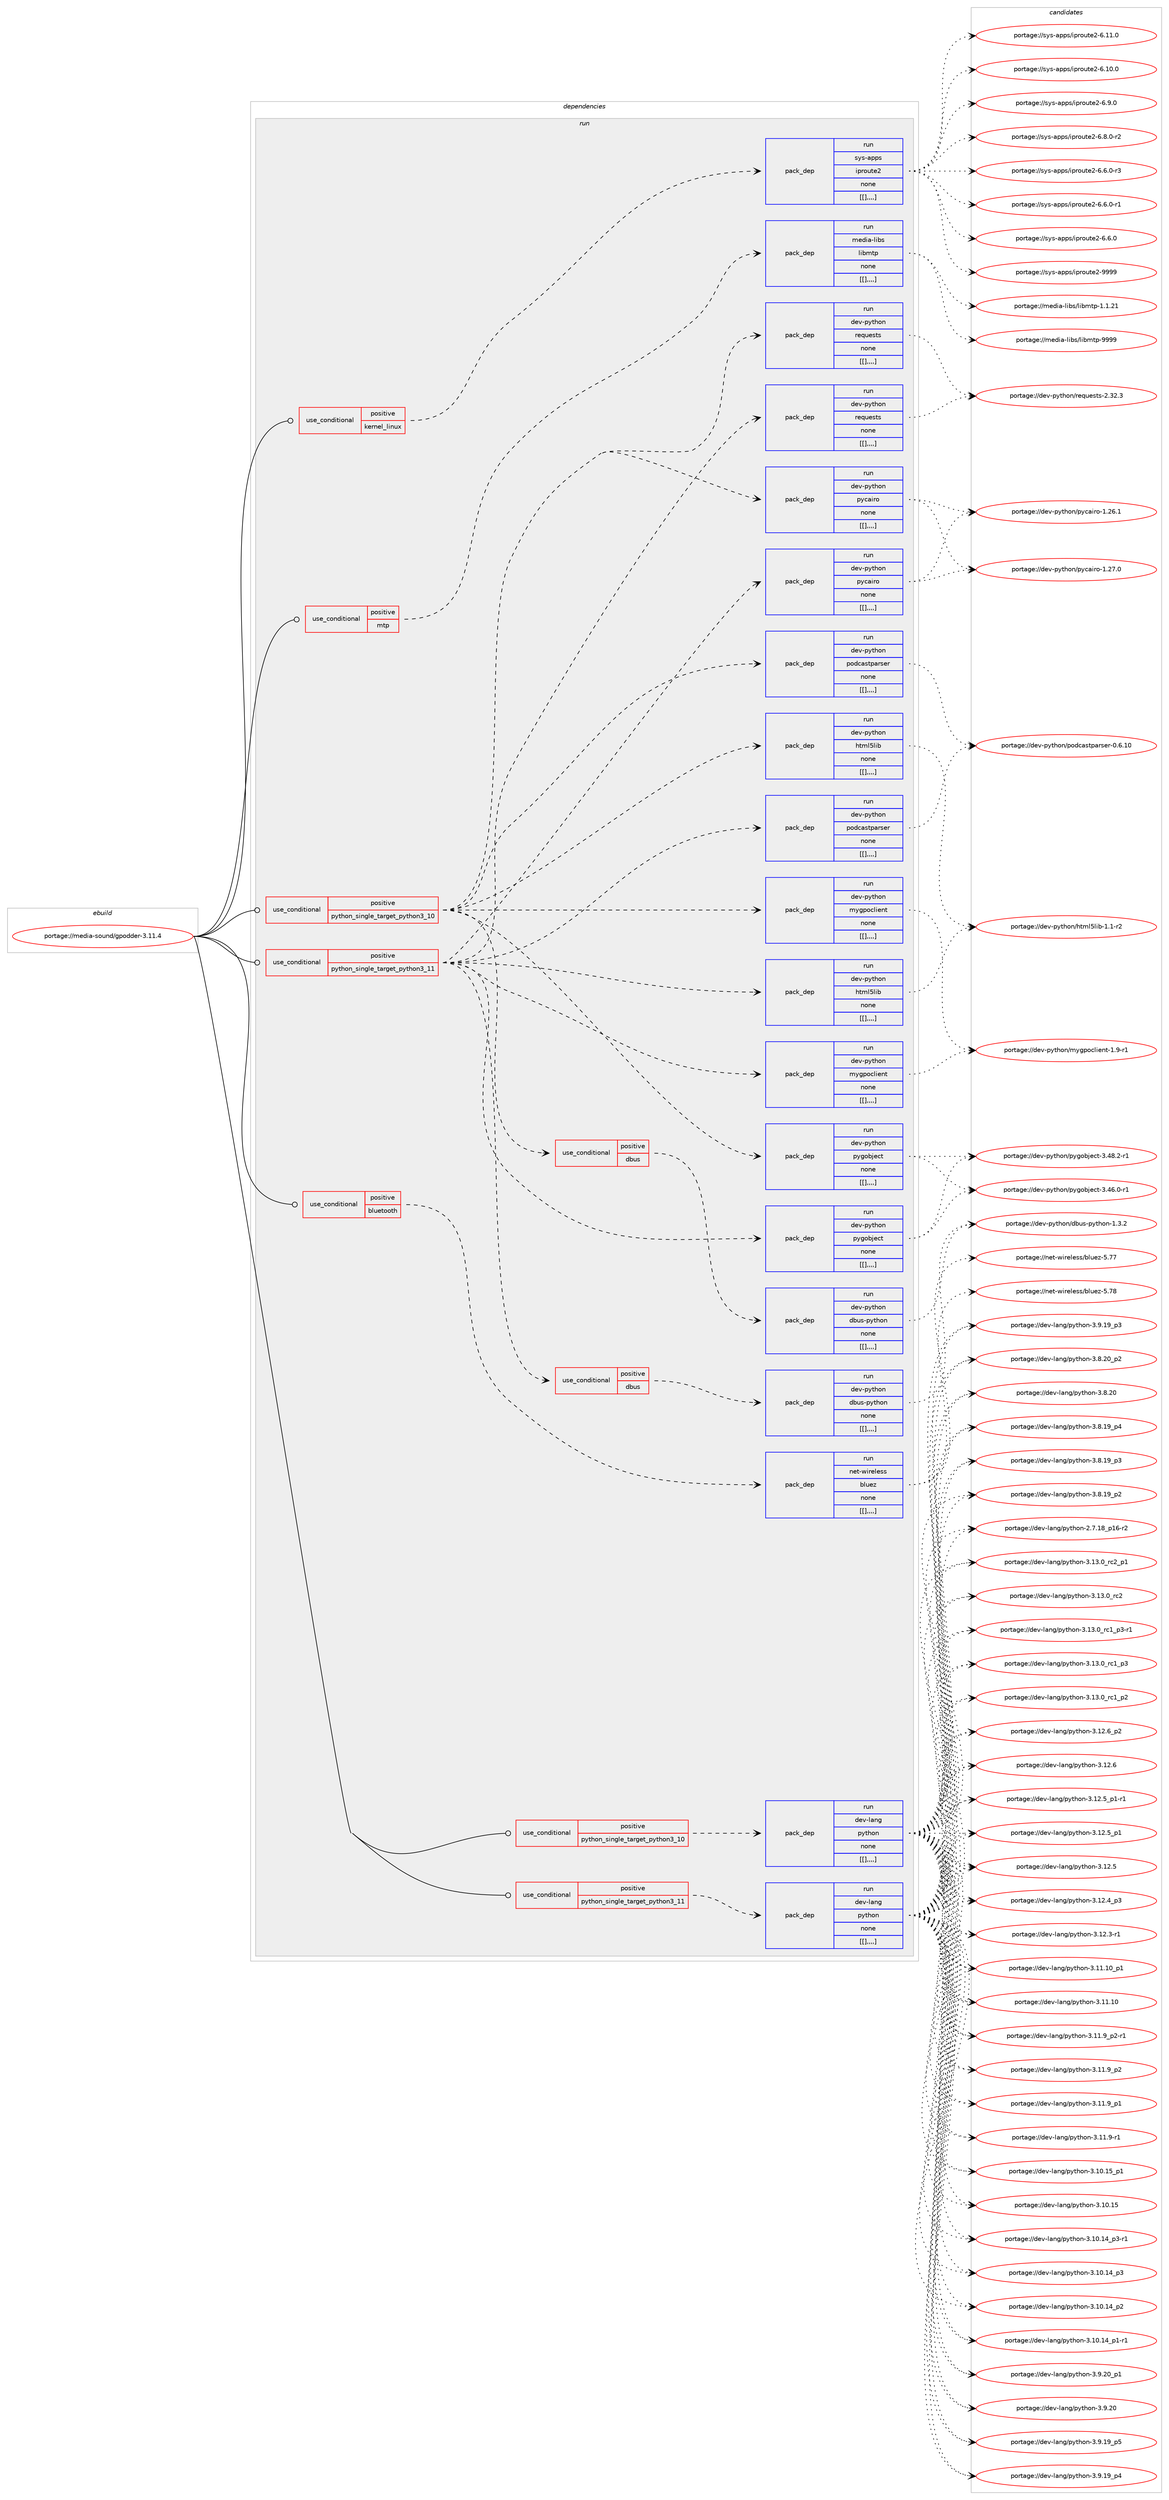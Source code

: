 digraph prolog {

# *************
# Graph options
# *************

newrank=true;
concentrate=true;
compound=true;
graph [rankdir=LR,fontname=Helvetica,fontsize=10,ranksep=1.5];#, ranksep=2.5, nodesep=0.2];
edge  [arrowhead=vee];
node  [fontname=Helvetica,fontsize=10];

# **********
# The ebuild
# **********

subgraph cluster_leftcol {
color=gray;
label=<<i>ebuild</i>>;
id [label="portage://media-sound/gpodder-3.11.4", color=red, width=4, href="../media-sound/gpodder-3.11.4.svg"];
}

# ****************
# The dependencies
# ****************

subgraph cluster_midcol {
color=gray;
label=<<i>dependencies</i>>;
subgraph cluster_compile {
fillcolor="#eeeeee";
style=filled;
label=<<i>compile</i>>;
}
subgraph cluster_compileandrun {
fillcolor="#eeeeee";
style=filled;
label=<<i>compile and run</i>>;
}
subgraph cluster_run {
fillcolor="#eeeeee";
style=filled;
label=<<i>run</i>>;
subgraph cond83573 {
dependency325872 [label=<<TABLE BORDER="0" CELLBORDER="1" CELLSPACING="0" CELLPADDING="4"><TR><TD ROWSPAN="3" CELLPADDING="10">use_conditional</TD></TR><TR><TD>positive</TD></TR><TR><TD>bluetooth</TD></TR></TABLE>>, shape=none, color=red];
subgraph pack239809 {
dependency325873 [label=<<TABLE BORDER="0" CELLBORDER="1" CELLSPACING="0" CELLPADDING="4" WIDTH="220"><TR><TD ROWSPAN="6" CELLPADDING="30">pack_dep</TD></TR><TR><TD WIDTH="110">run</TD></TR><TR><TD>net-wireless</TD></TR><TR><TD>bluez</TD></TR><TR><TD>none</TD></TR><TR><TD>[[],,,,]</TD></TR></TABLE>>, shape=none, color=blue];
}
dependency325872:e -> dependency325873:w [weight=20,style="dashed",arrowhead="vee"];
}
id:e -> dependency325872:w [weight=20,style="solid",arrowhead="odot"];
subgraph cond83574 {
dependency325874 [label=<<TABLE BORDER="0" CELLBORDER="1" CELLSPACING="0" CELLPADDING="4"><TR><TD ROWSPAN="3" CELLPADDING="10">use_conditional</TD></TR><TR><TD>positive</TD></TR><TR><TD>kernel_linux</TD></TR></TABLE>>, shape=none, color=red];
subgraph pack239810 {
dependency325875 [label=<<TABLE BORDER="0" CELLBORDER="1" CELLSPACING="0" CELLPADDING="4" WIDTH="220"><TR><TD ROWSPAN="6" CELLPADDING="30">pack_dep</TD></TR><TR><TD WIDTH="110">run</TD></TR><TR><TD>sys-apps</TD></TR><TR><TD>iproute2</TD></TR><TR><TD>none</TD></TR><TR><TD>[[],,,,]</TD></TR></TABLE>>, shape=none, color=blue];
}
dependency325874:e -> dependency325875:w [weight=20,style="dashed",arrowhead="vee"];
}
id:e -> dependency325874:w [weight=20,style="solid",arrowhead="odot"];
subgraph cond83575 {
dependency325876 [label=<<TABLE BORDER="0" CELLBORDER="1" CELLSPACING="0" CELLPADDING="4"><TR><TD ROWSPAN="3" CELLPADDING="10">use_conditional</TD></TR><TR><TD>positive</TD></TR><TR><TD>mtp</TD></TR></TABLE>>, shape=none, color=red];
subgraph pack239811 {
dependency325877 [label=<<TABLE BORDER="0" CELLBORDER="1" CELLSPACING="0" CELLPADDING="4" WIDTH="220"><TR><TD ROWSPAN="6" CELLPADDING="30">pack_dep</TD></TR><TR><TD WIDTH="110">run</TD></TR><TR><TD>media-libs</TD></TR><TR><TD>libmtp</TD></TR><TR><TD>none</TD></TR><TR><TD>[[],,,,]</TD></TR></TABLE>>, shape=none, color=blue];
}
dependency325876:e -> dependency325877:w [weight=20,style="dashed",arrowhead="vee"];
}
id:e -> dependency325876:w [weight=20,style="solid",arrowhead="odot"];
subgraph cond83576 {
dependency325878 [label=<<TABLE BORDER="0" CELLBORDER="1" CELLSPACING="0" CELLPADDING="4"><TR><TD ROWSPAN="3" CELLPADDING="10">use_conditional</TD></TR><TR><TD>positive</TD></TR><TR><TD>python_single_target_python3_10</TD></TR></TABLE>>, shape=none, color=red];
subgraph pack239812 {
dependency325879 [label=<<TABLE BORDER="0" CELLBORDER="1" CELLSPACING="0" CELLPADDING="4" WIDTH="220"><TR><TD ROWSPAN="6" CELLPADDING="30">pack_dep</TD></TR><TR><TD WIDTH="110">run</TD></TR><TR><TD>dev-lang</TD></TR><TR><TD>python</TD></TR><TR><TD>none</TD></TR><TR><TD>[[],,,,]</TD></TR></TABLE>>, shape=none, color=blue];
}
dependency325878:e -> dependency325879:w [weight=20,style="dashed",arrowhead="vee"];
}
id:e -> dependency325878:w [weight=20,style="solid",arrowhead="odot"];
subgraph cond83577 {
dependency325880 [label=<<TABLE BORDER="0" CELLBORDER="1" CELLSPACING="0" CELLPADDING="4"><TR><TD ROWSPAN="3" CELLPADDING="10">use_conditional</TD></TR><TR><TD>positive</TD></TR><TR><TD>python_single_target_python3_10</TD></TR></TABLE>>, shape=none, color=red];
subgraph pack239813 {
dependency325881 [label=<<TABLE BORDER="0" CELLBORDER="1" CELLSPACING="0" CELLPADDING="4" WIDTH="220"><TR><TD ROWSPAN="6" CELLPADDING="30">pack_dep</TD></TR><TR><TD WIDTH="110">run</TD></TR><TR><TD>dev-python</TD></TR><TR><TD>html5lib</TD></TR><TR><TD>none</TD></TR><TR><TD>[[],,,,]</TD></TR></TABLE>>, shape=none, color=blue];
}
dependency325880:e -> dependency325881:w [weight=20,style="dashed",arrowhead="vee"];
subgraph pack239814 {
dependency325882 [label=<<TABLE BORDER="0" CELLBORDER="1" CELLSPACING="0" CELLPADDING="4" WIDTH="220"><TR><TD ROWSPAN="6" CELLPADDING="30">pack_dep</TD></TR><TR><TD WIDTH="110">run</TD></TR><TR><TD>dev-python</TD></TR><TR><TD>pycairo</TD></TR><TR><TD>none</TD></TR><TR><TD>[[],,,,]</TD></TR></TABLE>>, shape=none, color=blue];
}
dependency325880:e -> dependency325882:w [weight=20,style="dashed",arrowhead="vee"];
subgraph pack239815 {
dependency325883 [label=<<TABLE BORDER="0" CELLBORDER="1" CELLSPACING="0" CELLPADDING="4" WIDTH="220"><TR><TD ROWSPAN="6" CELLPADDING="30">pack_dep</TD></TR><TR><TD WIDTH="110">run</TD></TR><TR><TD>dev-python</TD></TR><TR><TD>pygobject</TD></TR><TR><TD>none</TD></TR><TR><TD>[[],,,,]</TD></TR></TABLE>>, shape=none, color=blue];
}
dependency325880:e -> dependency325883:w [weight=20,style="dashed",arrowhead="vee"];
subgraph pack239816 {
dependency325884 [label=<<TABLE BORDER="0" CELLBORDER="1" CELLSPACING="0" CELLPADDING="4" WIDTH="220"><TR><TD ROWSPAN="6" CELLPADDING="30">pack_dep</TD></TR><TR><TD WIDTH="110">run</TD></TR><TR><TD>dev-python</TD></TR><TR><TD>podcastparser</TD></TR><TR><TD>none</TD></TR><TR><TD>[[],,,,]</TD></TR></TABLE>>, shape=none, color=blue];
}
dependency325880:e -> dependency325884:w [weight=20,style="dashed",arrowhead="vee"];
subgraph pack239817 {
dependency325885 [label=<<TABLE BORDER="0" CELLBORDER="1" CELLSPACING="0" CELLPADDING="4" WIDTH="220"><TR><TD ROWSPAN="6" CELLPADDING="30">pack_dep</TD></TR><TR><TD WIDTH="110">run</TD></TR><TR><TD>dev-python</TD></TR><TR><TD>mygpoclient</TD></TR><TR><TD>none</TD></TR><TR><TD>[[],,,,]</TD></TR></TABLE>>, shape=none, color=blue];
}
dependency325880:e -> dependency325885:w [weight=20,style="dashed",arrowhead="vee"];
subgraph pack239818 {
dependency325886 [label=<<TABLE BORDER="0" CELLBORDER="1" CELLSPACING="0" CELLPADDING="4" WIDTH="220"><TR><TD ROWSPAN="6" CELLPADDING="30">pack_dep</TD></TR><TR><TD WIDTH="110">run</TD></TR><TR><TD>dev-python</TD></TR><TR><TD>requests</TD></TR><TR><TD>none</TD></TR><TR><TD>[[],,,,]</TD></TR></TABLE>>, shape=none, color=blue];
}
dependency325880:e -> dependency325886:w [weight=20,style="dashed",arrowhead="vee"];
subgraph cond83578 {
dependency325887 [label=<<TABLE BORDER="0" CELLBORDER="1" CELLSPACING="0" CELLPADDING="4"><TR><TD ROWSPAN="3" CELLPADDING="10">use_conditional</TD></TR><TR><TD>positive</TD></TR><TR><TD>dbus</TD></TR></TABLE>>, shape=none, color=red];
subgraph pack239819 {
dependency325888 [label=<<TABLE BORDER="0" CELLBORDER="1" CELLSPACING="0" CELLPADDING="4" WIDTH="220"><TR><TD ROWSPAN="6" CELLPADDING="30">pack_dep</TD></TR><TR><TD WIDTH="110">run</TD></TR><TR><TD>dev-python</TD></TR><TR><TD>dbus-python</TD></TR><TR><TD>none</TD></TR><TR><TD>[[],,,,]</TD></TR></TABLE>>, shape=none, color=blue];
}
dependency325887:e -> dependency325888:w [weight=20,style="dashed",arrowhead="vee"];
}
dependency325880:e -> dependency325887:w [weight=20,style="dashed",arrowhead="vee"];
}
id:e -> dependency325880:w [weight=20,style="solid",arrowhead="odot"];
subgraph cond83579 {
dependency325889 [label=<<TABLE BORDER="0" CELLBORDER="1" CELLSPACING="0" CELLPADDING="4"><TR><TD ROWSPAN="3" CELLPADDING="10">use_conditional</TD></TR><TR><TD>positive</TD></TR><TR><TD>python_single_target_python3_11</TD></TR></TABLE>>, shape=none, color=red];
subgraph pack239820 {
dependency325890 [label=<<TABLE BORDER="0" CELLBORDER="1" CELLSPACING="0" CELLPADDING="4" WIDTH="220"><TR><TD ROWSPAN="6" CELLPADDING="30">pack_dep</TD></TR><TR><TD WIDTH="110">run</TD></TR><TR><TD>dev-lang</TD></TR><TR><TD>python</TD></TR><TR><TD>none</TD></TR><TR><TD>[[],,,,]</TD></TR></TABLE>>, shape=none, color=blue];
}
dependency325889:e -> dependency325890:w [weight=20,style="dashed",arrowhead="vee"];
}
id:e -> dependency325889:w [weight=20,style="solid",arrowhead="odot"];
subgraph cond83580 {
dependency325891 [label=<<TABLE BORDER="0" CELLBORDER="1" CELLSPACING="0" CELLPADDING="4"><TR><TD ROWSPAN="3" CELLPADDING="10">use_conditional</TD></TR><TR><TD>positive</TD></TR><TR><TD>python_single_target_python3_11</TD></TR></TABLE>>, shape=none, color=red];
subgraph pack239821 {
dependency325892 [label=<<TABLE BORDER="0" CELLBORDER="1" CELLSPACING="0" CELLPADDING="4" WIDTH="220"><TR><TD ROWSPAN="6" CELLPADDING="30">pack_dep</TD></TR><TR><TD WIDTH="110">run</TD></TR><TR><TD>dev-python</TD></TR><TR><TD>html5lib</TD></TR><TR><TD>none</TD></TR><TR><TD>[[],,,,]</TD></TR></TABLE>>, shape=none, color=blue];
}
dependency325891:e -> dependency325892:w [weight=20,style="dashed",arrowhead="vee"];
subgraph pack239822 {
dependency325893 [label=<<TABLE BORDER="0" CELLBORDER="1" CELLSPACING="0" CELLPADDING="4" WIDTH="220"><TR><TD ROWSPAN="6" CELLPADDING="30">pack_dep</TD></TR><TR><TD WIDTH="110">run</TD></TR><TR><TD>dev-python</TD></TR><TR><TD>pycairo</TD></TR><TR><TD>none</TD></TR><TR><TD>[[],,,,]</TD></TR></TABLE>>, shape=none, color=blue];
}
dependency325891:e -> dependency325893:w [weight=20,style="dashed",arrowhead="vee"];
subgraph pack239823 {
dependency325894 [label=<<TABLE BORDER="0" CELLBORDER="1" CELLSPACING="0" CELLPADDING="4" WIDTH="220"><TR><TD ROWSPAN="6" CELLPADDING="30">pack_dep</TD></TR><TR><TD WIDTH="110">run</TD></TR><TR><TD>dev-python</TD></TR><TR><TD>pygobject</TD></TR><TR><TD>none</TD></TR><TR><TD>[[],,,,]</TD></TR></TABLE>>, shape=none, color=blue];
}
dependency325891:e -> dependency325894:w [weight=20,style="dashed",arrowhead="vee"];
subgraph pack239824 {
dependency325895 [label=<<TABLE BORDER="0" CELLBORDER="1" CELLSPACING="0" CELLPADDING="4" WIDTH="220"><TR><TD ROWSPAN="6" CELLPADDING="30">pack_dep</TD></TR><TR><TD WIDTH="110">run</TD></TR><TR><TD>dev-python</TD></TR><TR><TD>podcastparser</TD></TR><TR><TD>none</TD></TR><TR><TD>[[],,,,]</TD></TR></TABLE>>, shape=none, color=blue];
}
dependency325891:e -> dependency325895:w [weight=20,style="dashed",arrowhead="vee"];
subgraph pack239825 {
dependency325896 [label=<<TABLE BORDER="0" CELLBORDER="1" CELLSPACING="0" CELLPADDING="4" WIDTH="220"><TR><TD ROWSPAN="6" CELLPADDING="30">pack_dep</TD></TR><TR><TD WIDTH="110">run</TD></TR><TR><TD>dev-python</TD></TR><TR><TD>mygpoclient</TD></TR><TR><TD>none</TD></TR><TR><TD>[[],,,,]</TD></TR></TABLE>>, shape=none, color=blue];
}
dependency325891:e -> dependency325896:w [weight=20,style="dashed",arrowhead="vee"];
subgraph pack239826 {
dependency325897 [label=<<TABLE BORDER="0" CELLBORDER="1" CELLSPACING="0" CELLPADDING="4" WIDTH="220"><TR><TD ROWSPAN="6" CELLPADDING="30">pack_dep</TD></TR><TR><TD WIDTH="110">run</TD></TR><TR><TD>dev-python</TD></TR><TR><TD>requests</TD></TR><TR><TD>none</TD></TR><TR><TD>[[],,,,]</TD></TR></TABLE>>, shape=none, color=blue];
}
dependency325891:e -> dependency325897:w [weight=20,style="dashed",arrowhead="vee"];
subgraph cond83581 {
dependency325898 [label=<<TABLE BORDER="0" CELLBORDER="1" CELLSPACING="0" CELLPADDING="4"><TR><TD ROWSPAN="3" CELLPADDING="10">use_conditional</TD></TR><TR><TD>positive</TD></TR><TR><TD>dbus</TD></TR></TABLE>>, shape=none, color=red];
subgraph pack239827 {
dependency325899 [label=<<TABLE BORDER="0" CELLBORDER="1" CELLSPACING="0" CELLPADDING="4" WIDTH="220"><TR><TD ROWSPAN="6" CELLPADDING="30">pack_dep</TD></TR><TR><TD WIDTH="110">run</TD></TR><TR><TD>dev-python</TD></TR><TR><TD>dbus-python</TD></TR><TR><TD>none</TD></TR><TR><TD>[[],,,,]</TD></TR></TABLE>>, shape=none, color=blue];
}
dependency325898:e -> dependency325899:w [weight=20,style="dashed",arrowhead="vee"];
}
dependency325891:e -> dependency325898:w [weight=20,style="dashed",arrowhead="vee"];
}
id:e -> dependency325891:w [weight=20,style="solid",arrowhead="odot"];
}
}

# **************
# The candidates
# **************

subgraph cluster_choices {
rank=same;
color=gray;
label=<<i>candidates</i>>;

subgraph choice239809 {
color=black;
nodesep=1;
choice1101011164511910511410110810111511547981081171011224553465556 [label="portage://net-wireless/bluez-5.78", color=red, width=4,href="../net-wireless/bluez-5.78.svg"];
choice1101011164511910511410110810111511547981081171011224553465555 [label="portage://net-wireless/bluez-5.77", color=red, width=4,href="../net-wireless/bluez-5.77.svg"];
dependency325873:e -> choice1101011164511910511410110810111511547981081171011224553465556:w [style=dotted,weight="100"];
dependency325873:e -> choice1101011164511910511410110810111511547981081171011224553465555:w [style=dotted,weight="100"];
}
subgraph choice239810 {
color=black;
nodesep=1;
choice115121115459711211211547105112114111117116101504557575757 [label="portage://sys-apps/iproute2-9999", color=red, width=4,href="../sys-apps/iproute2-9999.svg"];
choice1151211154597112112115471051121141111171161015045544649494648 [label="portage://sys-apps/iproute2-6.11.0", color=red, width=4,href="../sys-apps/iproute2-6.11.0.svg"];
choice1151211154597112112115471051121141111171161015045544649484648 [label="portage://sys-apps/iproute2-6.10.0", color=red, width=4,href="../sys-apps/iproute2-6.10.0.svg"];
choice11512111545971121121154710511211411111711610150455446574648 [label="portage://sys-apps/iproute2-6.9.0", color=red, width=4,href="../sys-apps/iproute2-6.9.0.svg"];
choice115121115459711211211547105112114111117116101504554465646484511450 [label="portage://sys-apps/iproute2-6.8.0-r2", color=red, width=4,href="../sys-apps/iproute2-6.8.0-r2.svg"];
choice115121115459711211211547105112114111117116101504554465446484511451 [label="portage://sys-apps/iproute2-6.6.0-r3", color=red, width=4,href="../sys-apps/iproute2-6.6.0-r3.svg"];
choice115121115459711211211547105112114111117116101504554465446484511449 [label="portage://sys-apps/iproute2-6.6.0-r1", color=red, width=4,href="../sys-apps/iproute2-6.6.0-r1.svg"];
choice11512111545971121121154710511211411111711610150455446544648 [label="portage://sys-apps/iproute2-6.6.0", color=red, width=4,href="../sys-apps/iproute2-6.6.0.svg"];
dependency325875:e -> choice115121115459711211211547105112114111117116101504557575757:w [style=dotted,weight="100"];
dependency325875:e -> choice1151211154597112112115471051121141111171161015045544649494648:w [style=dotted,weight="100"];
dependency325875:e -> choice1151211154597112112115471051121141111171161015045544649484648:w [style=dotted,weight="100"];
dependency325875:e -> choice11512111545971121121154710511211411111711610150455446574648:w [style=dotted,weight="100"];
dependency325875:e -> choice115121115459711211211547105112114111117116101504554465646484511450:w [style=dotted,weight="100"];
dependency325875:e -> choice115121115459711211211547105112114111117116101504554465446484511451:w [style=dotted,weight="100"];
dependency325875:e -> choice115121115459711211211547105112114111117116101504554465446484511449:w [style=dotted,weight="100"];
dependency325875:e -> choice11512111545971121121154710511211411111711610150455446544648:w [style=dotted,weight="100"];
}
subgraph choice239811 {
color=black;
nodesep=1;
choice10910110010597451081059811547108105981091161124557575757 [label="portage://media-libs/libmtp-9999", color=red, width=4,href="../media-libs/libmtp-9999.svg"];
choice109101100105974510810598115471081059810911611245494649465049 [label="portage://media-libs/libmtp-1.1.21", color=red, width=4,href="../media-libs/libmtp-1.1.21.svg"];
dependency325877:e -> choice10910110010597451081059811547108105981091161124557575757:w [style=dotted,weight="100"];
dependency325877:e -> choice109101100105974510810598115471081059810911611245494649465049:w [style=dotted,weight="100"];
}
subgraph choice239812 {
color=black;
nodesep=1;
choice100101118451089711010347112121116104111110455146495146489511499509511249 [label="portage://dev-lang/python-3.13.0_rc2_p1", color=red, width=4,href="../dev-lang/python-3.13.0_rc2_p1.svg"];
choice10010111845108971101034711212111610411111045514649514648951149950 [label="portage://dev-lang/python-3.13.0_rc2", color=red, width=4,href="../dev-lang/python-3.13.0_rc2.svg"];
choice1001011184510897110103471121211161041111104551464951464895114994995112514511449 [label="portage://dev-lang/python-3.13.0_rc1_p3-r1", color=red, width=4,href="../dev-lang/python-3.13.0_rc1_p3-r1.svg"];
choice100101118451089711010347112121116104111110455146495146489511499499511251 [label="portage://dev-lang/python-3.13.0_rc1_p3", color=red, width=4,href="../dev-lang/python-3.13.0_rc1_p3.svg"];
choice100101118451089711010347112121116104111110455146495146489511499499511250 [label="portage://dev-lang/python-3.13.0_rc1_p2", color=red, width=4,href="../dev-lang/python-3.13.0_rc1_p2.svg"];
choice100101118451089711010347112121116104111110455146495046549511250 [label="portage://dev-lang/python-3.12.6_p2", color=red, width=4,href="../dev-lang/python-3.12.6_p2.svg"];
choice10010111845108971101034711212111610411111045514649504654 [label="portage://dev-lang/python-3.12.6", color=red, width=4,href="../dev-lang/python-3.12.6.svg"];
choice1001011184510897110103471121211161041111104551464950465395112494511449 [label="portage://dev-lang/python-3.12.5_p1-r1", color=red, width=4,href="../dev-lang/python-3.12.5_p1-r1.svg"];
choice100101118451089711010347112121116104111110455146495046539511249 [label="portage://dev-lang/python-3.12.5_p1", color=red, width=4,href="../dev-lang/python-3.12.5_p1.svg"];
choice10010111845108971101034711212111610411111045514649504653 [label="portage://dev-lang/python-3.12.5", color=red, width=4,href="../dev-lang/python-3.12.5.svg"];
choice100101118451089711010347112121116104111110455146495046529511251 [label="portage://dev-lang/python-3.12.4_p3", color=red, width=4,href="../dev-lang/python-3.12.4_p3.svg"];
choice100101118451089711010347112121116104111110455146495046514511449 [label="portage://dev-lang/python-3.12.3-r1", color=red, width=4,href="../dev-lang/python-3.12.3-r1.svg"];
choice10010111845108971101034711212111610411111045514649494649489511249 [label="portage://dev-lang/python-3.11.10_p1", color=red, width=4,href="../dev-lang/python-3.11.10_p1.svg"];
choice1001011184510897110103471121211161041111104551464949464948 [label="portage://dev-lang/python-3.11.10", color=red, width=4,href="../dev-lang/python-3.11.10.svg"];
choice1001011184510897110103471121211161041111104551464949465795112504511449 [label="portage://dev-lang/python-3.11.9_p2-r1", color=red, width=4,href="../dev-lang/python-3.11.9_p2-r1.svg"];
choice100101118451089711010347112121116104111110455146494946579511250 [label="portage://dev-lang/python-3.11.9_p2", color=red, width=4,href="../dev-lang/python-3.11.9_p2.svg"];
choice100101118451089711010347112121116104111110455146494946579511249 [label="portage://dev-lang/python-3.11.9_p1", color=red, width=4,href="../dev-lang/python-3.11.9_p1.svg"];
choice100101118451089711010347112121116104111110455146494946574511449 [label="portage://dev-lang/python-3.11.9-r1", color=red, width=4,href="../dev-lang/python-3.11.9-r1.svg"];
choice10010111845108971101034711212111610411111045514649484649539511249 [label="portage://dev-lang/python-3.10.15_p1", color=red, width=4,href="../dev-lang/python-3.10.15_p1.svg"];
choice1001011184510897110103471121211161041111104551464948464953 [label="portage://dev-lang/python-3.10.15", color=red, width=4,href="../dev-lang/python-3.10.15.svg"];
choice100101118451089711010347112121116104111110455146494846495295112514511449 [label="portage://dev-lang/python-3.10.14_p3-r1", color=red, width=4,href="../dev-lang/python-3.10.14_p3-r1.svg"];
choice10010111845108971101034711212111610411111045514649484649529511251 [label="portage://dev-lang/python-3.10.14_p3", color=red, width=4,href="../dev-lang/python-3.10.14_p3.svg"];
choice10010111845108971101034711212111610411111045514649484649529511250 [label="portage://dev-lang/python-3.10.14_p2", color=red, width=4,href="../dev-lang/python-3.10.14_p2.svg"];
choice100101118451089711010347112121116104111110455146494846495295112494511449 [label="portage://dev-lang/python-3.10.14_p1-r1", color=red, width=4,href="../dev-lang/python-3.10.14_p1-r1.svg"];
choice100101118451089711010347112121116104111110455146574650489511249 [label="portage://dev-lang/python-3.9.20_p1", color=red, width=4,href="../dev-lang/python-3.9.20_p1.svg"];
choice10010111845108971101034711212111610411111045514657465048 [label="portage://dev-lang/python-3.9.20", color=red, width=4,href="../dev-lang/python-3.9.20.svg"];
choice100101118451089711010347112121116104111110455146574649579511253 [label="portage://dev-lang/python-3.9.19_p5", color=red, width=4,href="../dev-lang/python-3.9.19_p5.svg"];
choice100101118451089711010347112121116104111110455146574649579511252 [label="portage://dev-lang/python-3.9.19_p4", color=red, width=4,href="../dev-lang/python-3.9.19_p4.svg"];
choice100101118451089711010347112121116104111110455146574649579511251 [label="portage://dev-lang/python-3.9.19_p3", color=red, width=4,href="../dev-lang/python-3.9.19_p3.svg"];
choice100101118451089711010347112121116104111110455146564650489511250 [label="portage://dev-lang/python-3.8.20_p2", color=red, width=4,href="../dev-lang/python-3.8.20_p2.svg"];
choice10010111845108971101034711212111610411111045514656465048 [label="portage://dev-lang/python-3.8.20", color=red, width=4,href="../dev-lang/python-3.8.20.svg"];
choice100101118451089711010347112121116104111110455146564649579511252 [label="portage://dev-lang/python-3.8.19_p4", color=red, width=4,href="../dev-lang/python-3.8.19_p4.svg"];
choice100101118451089711010347112121116104111110455146564649579511251 [label="portage://dev-lang/python-3.8.19_p3", color=red, width=4,href="../dev-lang/python-3.8.19_p3.svg"];
choice100101118451089711010347112121116104111110455146564649579511250 [label="portage://dev-lang/python-3.8.19_p2", color=red, width=4,href="../dev-lang/python-3.8.19_p2.svg"];
choice100101118451089711010347112121116104111110455046554649569511249544511450 [label="portage://dev-lang/python-2.7.18_p16-r2", color=red, width=4,href="../dev-lang/python-2.7.18_p16-r2.svg"];
dependency325879:e -> choice100101118451089711010347112121116104111110455146495146489511499509511249:w [style=dotted,weight="100"];
dependency325879:e -> choice10010111845108971101034711212111610411111045514649514648951149950:w [style=dotted,weight="100"];
dependency325879:e -> choice1001011184510897110103471121211161041111104551464951464895114994995112514511449:w [style=dotted,weight="100"];
dependency325879:e -> choice100101118451089711010347112121116104111110455146495146489511499499511251:w [style=dotted,weight="100"];
dependency325879:e -> choice100101118451089711010347112121116104111110455146495146489511499499511250:w [style=dotted,weight="100"];
dependency325879:e -> choice100101118451089711010347112121116104111110455146495046549511250:w [style=dotted,weight="100"];
dependency325879:e -> choice10010111845108971101034711212111610411111045514649504654:w [style=dotted,weight="100"];
dependency325879:e -> choice1001011184510897110103471121211161041111104551464950465395112494511449:w [style=dotted,weight="100"];
dependency325879:e -> choice100101118451089711010347112121116104111110455146495046539511249:w [style=dotted,weight="100"];
dependency325879:e -> choice10010111845108971101034711212111610411111045514649504653:w [style=dotted,weight="100"];
dependency325879:e -> choice100101118451089711010347112121116104111110455146495046529511251:w [style=dotted,weight="100"];
dependency325879:e -> choice100101118451089711010347112121116104111110455146495046514511449:w [style=dotted,weight="100"];
dependency325879:e -> choice10010111845108971101034711212111610411111045514649494649489511249:w [style=dotted,weight="100"];
dependency325879:e -> choice1001011184510897110103471121211161041111104551464949464948:w [style=dotted,weight="100"];
dependency325879:e -> choice1001011184510897110103471121211161041111104551464949465795112504511449:w [style=dotted,weight="100"];
dependency325879:e -> choice100101118451089711010347112121116104111110455146494946579511250:w [style=dotted,weight="100"];
dependency325879:e -> choice100101118451089711010347112121116104111110455146494946579511249:w [style=dotted,weight="100"];
dependency325879:e -> choice100101118451089711010347112121116104111110455146494946574511449:w [style=dotted,weight="100"];
dependency325879:e -> choice10010111845108971101034711212111610411111045514649484649539511249:w [style=dotted,weight="100"];
dependency325879:e -> choice1001011184510897110103471121211161041111104551464948464953:w [style=dotted,weight="100"];
dependency325879:e -> choice100101118451089711010347112121116104111110455146494846495295112514511449:w [style=dotted,weight="100"];
dependency325879:e -> choice10010111845108971101034711212111610411111045514649484649529511251:w [style=dotted,weight="100"];
dependency325879:e -> choice10010111845108971101034711212111610411111045514649484649529511250:w [style=dotted,weight="100"];
dependency325879:e -> choice100101118451089711010347112121116104111110455146494846495295112494511449:w [style=dotted,weight="100"];
dependency325879:e -> choice100101118451089711010347112121116104111110455146574650489511249:w [style=dotted,weight="100"];
dependency325879:e -> choice10010111845108971101034711212111610411111045514657465048:w [style=dotted,weight="100"];
dependency325879:e -> choice100101118451089711010347112121116104111110455146574649579511253:w [style=dotted,weight="100"];
dependency325879:e -> choice100101118451089711010347112121116104111110455146574649579511252:w [style=dotted,weight="100"];
dependency325879:e -> choice100101118451089711010347112121116104111110455146574649579511251:w [style=dotted,weight="100"];
dependency325879:e -> choice100101118451089711010347112121116104111110455146564650489511250:w [style=dotted,weight="100"];
dependency325879:e -> choice10010111845108971101034711212111610411111045514656465048:w [style=dotted,weight="100"];
dependency325879:e -> choice100101118451089711010347112121116104111110455146564649579511252:w [style=dotted,weight="100"];
dependency325879:e -> choice100101118451089711010347112121116104111110455146564649579511251:w [style=dotted,weight="100"];
dependency325879:e -> choice100101118451089711010347112121116104111110455146564649579511250:w [style=dotted,weight="100"];
dependency325879:e -> choice100101118451089711010347112121116104111110455046554649569511249544511450:w [style=dotted,weight="100"];
}
subgraph choice239813 {
color=black;
nodesep=1;
choice10010111845112121116104111110471041161091085310810598454946494511450 [label="portage://dev-python/html5lib-1.1-r2", color=red, width=4,href="../dev-python/html5lib-1.1-r2.svg"];
dependency325881:e -> choice10010111845112121116104111110471041161091085310810598454946494511450:w [style=dotted,weight="100"];
}
subgraph choice239814 {
color=black;
nodesep=1;
choice1001011184511212111610411111047112121999710511411145494650554648 [label="portage://dev-python/pycairo-1.27.0", color=red, width=4,href="../dev-python/pycairo-1.27.0.svg"];
choice1001011184511212111610411111047112121999710511411145494650544649 [label="portage://dev-python/pycairo-1.26.1", color=red, width=4,href="../dev-python/pycairo-1.26.1.svg"];
dependency325882:e -> choice1001011184511212111610411111047112121999710511411145494650554648:w [style=dotted,weight="100"];
dependency325882:e -> choice1001011184511212111610411111047112121999710511411145494650544649:w [style=dotted,weight="100"];
}
subgraph choice239815 {
color=black;
nodesep=1;
choice10010111845112121116104111110471121211031119810610199116455146525646504511449 [label="portage://dev-python/pygobject-3.48.2-r1", color=red, width=4,href="../dev-python/pygobject-3.48.2-r1.svg"];
choice10010111845112121116104111110471121211031119810610199116455146525446484511449 [label="portage://dev-python/pygobject-3.46.0-r1", color=red, width=4,href="../dev-python/pygobject-3.46.0-r1.svg"];
dependency325883:e -> choice10010111845112121116104111110471121211031119810610199116455146525646504511449:w [style=dotted,weight="100"];
dependency325883:e -> choice10010111845112121116104111110471121211031119810610199116455146525446484511449:w [style=dotted,weight="100"];
}
subgraph choice239816 {
color=black;
nodesep=1;
choice100101118451121211161041111104711211110099971151161129711411510111445484654464948 [label="portage://dev-python/podcastparser-0.6.10", color=red, width=4,href="../dev-python/podcastparser-0.6.10.svg"];
dependency325884:e -> choice100101118451121211161041111104711211110099971151161129711411510111445484654464948:w [style=dotted,weight="100"];
}
subgraph choice239817 {
color=black;
nodesep=1;
choice100101118451121211161041111104710912110311211199108105101110116454946574511449 [label="portage://dev-python/mygpoclient-1.9-r1", color=red, width=4,href="../dev-python/mygpoclient-1.9-r1.svg"];
dependency325885:e -> choice100101118451121211161041111104710912110311211199108105101110116454946574511449:w [style=dotted,weight="100"];
}
subgraph choice239818 {
color=black;
nodesep=1;
choice100101118451121211161041111104711410111311710111511611545504651504651 [label="portage://dev-python/requests-2.32.3", color=red, width=4,href="../dev-python/requests-2.32.3.svg"];
dependency325886:e -> choice100101118451121211161041111104711410111311710111511611545504651504651:w [style=dotted,weight="100"];
}
subgraph choice239819 {
color=black;
nodesep=1;
choice10010111845112121116104111110471009811711545112121116104111110454946514650 [label="portage://dev-python/dbus-python-1.3.2", color=red, width=4,href="../dev-python/dbus-python-1.3.2.svg"];
dependency325888:e -> choice10010111845112121116104111110471009811711545112121116104111110454946514650:w [style=dotted,weight="100"];
}
subgraph choice239820 {
color=black;
nodesep=1;
choice100101118451089711010347112121116104111110455146495146489511499509511249 [label="portage://dev-lang/python-3.13.0_rc2_p1", color=red, width=4,href="../dev-lang/python-3.13.0_rc2_p1.svg"];
choice10010111845108971101034711212111610411111045514649514648951149950 [label="portage://dev-lang/python-3.13.0_rc2", color=red, width=4,href="../dev-lang/python-3.13.0_rc2.svg"];
choice1001011184510897110103471121211161041111104551464951464895114994995112514511449 [label="portage://dev-lang/python-3.13.0_rc1_p3-r1", color=red, width=4,href="../dev-lang/python-3.13.0_rc1_p3-r1.svg"];
choice100101118451089711010347112121116104111110455146495146489511499499511251 [label="portage://dev-lang/python-3.13.0_rc1_p3", color=red, width=4,href="../dev-lang/python-3.13.0_rc1_p3.svg"];
choice100101118451089711010347112121116104111110455146495146489511499499511250 [label="portage://dev-lang/python-3.13.0_rc1_p2", color=red, width=4,href="../dev-lang/python-3.13.0_rc1_p2.svg"];
choice100101118451089711010347112121116104111110455146495046549511250 [label="portage://dev-lang/python-3.12.6_p2", color=red, width=4,href="../dev-lang/python-3.12.6_p2.svg"];
choice10010111845108971101034711212111610411111045514649504654 [label="portage://dev-lang/python-3.12.6", color=red, width=4,href="../dev-lang/python-3.12.6.svg"];
choice1001011184510897110103471121211161041111104551464950465395112494511449 [label="portage://dev-lang/python-3.12.5_p1-r1", color=red, width=4,href="../dev-lang/python-3.12.5_p1-r1.svg"];
choice100101118451089711010347112121116104111110455146495046539511249 [label="portage://dev-lang/python-3.12.5_p1", color=red, width=4,href="../dev-lang/python-3.12.5_p1.svg"];
choice10010111845108971101034711212111610411111045514649504653 [label="portage://dev-lang/python-3.12.5", color=red, width=4,href="../dev-lang/python-3.12.5.svg"];
choice100101118451089711010347112121116104111110455146495046529511251 [label="portage://dev-lang/python-3.12.4_p3", color=red, width=4,href="../dev-lang/python-3.12.4_p3.svg"];
choice100101118451089711010347112121116104111110455146495046514511449 [label="portage://dev-lang/python-3.12.3-r1", color=red, width=4,href="../dev-lang/python-3.12.3-r1.svg"];
choice10010111845108971101034711212111610411111045514649494649489511249 [label="portage://dev-lang/python-3.11.10_p1", color=red, width=4,href="../dev-lang/python-3.11.10_p1.svg"];
choice1001011184510897110103471121211161041111104551464949464948 [label="portage://dev-lang/python-3.11.10", color=red, width=4,href="../dev-lang/python-3.11.10.svg"];
choice1001011184510897110103471121211161041111104551464949465795112504511449 [label="portage://dev-lang/python-3.11.9_p2-r1", color=red, width=4,href="../dev-lang/python-3.11.9_p2-r1.svg"];
choice100101118451089711010347112121116104111110455146494946579511250 [label="portage://dev-lang/python-3.11.9_p2", color=red, width=4,href="../dev-lang/python-3.11.9_p2.svg"];
choice100101118451089711010347112121116104111110455146494946579511249 [label="portage://dev-lang/python-3.11.9_p1", color=red, width=4,href="../dev-lang/python-3.11.9_p1.svg"];
choice100101118451089711010347112121116104111110455146494946574511449 [label="portage://dev-lang/python-3.11.9-r1", color=red, width=4,href="../dev-lang/python-3.11.9-r1.svg"];
choice10010111845108971101034711212111610411111045514649484649539511249 [label="portage://dev-lang/python-3.10.15_p1", color=red, width=4,href="../dev-lang/python-3.10.15_p1.svg"];
choice1001011184510897110103471121211161041111104551464948464953 [label="portage://dev-lang/python-3.10.15", color=red, width=4,href="../dev-lang/python-3.10.15.svg"];
choice100101118451089711010347112121116104111110455146494846495295112514511449 [label="portage://dev-lang/python-3.10.14_p3-r1", color=red, width=4,href="../dev-lang/python-3.10.14_p3-r1.svg"];
choice10010111845108971101034711212111610411111045514649484649529511251 [label="portage://dev-lang/python-3.10.14_p3", color=red, width=4,href="../dev-lang/python-3.10.14_p3.svg"];
choice10010111845108971101034711212111610411111045514649484649529511250 [label="portage://dev-lang/python-3.10.14_p2", color=red, width=4,href="../dev-lang/python-3.10.14_p2.svg"];
choice100101118451089711010347112121116104111110455146494846495295112494511449 [label="portage://dev-lang/python-3.10.14_p1-r1", color=red, width=4,href="../dev-lang/python-3.10.14_p1-r1.svg"];
choice100101118451089711010347112121116104111110455146574650489511249 [label="portage://dev-lang/python-3.9.20_p1", color=red, width=4,href="../dev-lang/python-3.9.20_p1.svg"];
choice10010111845108971101034711212111610411111045514657465048 [label="portage://dev-lang/python-3.9.20", color=red, width=4,href="../dev-lang/python-3.9.20.svg"];
choice100101118451089711010347112121116104111110455146574649579511253 [label="portage://dev-lang/python-3.9.19_p5", color=red, width=4,href="../dev-lang/python-3.9.19_p5.svg"];
choice100101118451089711010347112121116104111110455146574649579511252 [label="portage://dev-lang/python-3.9.19_p4", color=red, width=4,href="../dev-lang/python-3.9.19_p4.svg"];
choice100101118451089711010347112121116104111110455146574649579511251 [label="portage://dev-lang/python-3.9.19_p3", color=red, width=4,href="../dev-lang/python-3.9.19_p3.svg"];
choice100101118451089711010347112121116104111110455146564650489511250 [label="portage://dev-lang/python-3.8.20_p2", color=red, width=4,href="../dev-lang/python-3.8.20_p2.svg"];
choice10010111845108971101034711212111610411111045514656465048 [label="portage://dev-lang/python-3.8.20", color=red, width=4,href="../dev-lang/python-3.8.20.svg"];
choice100101118451089711010347112121116104111110455146564649579511252 [label="portage://dev-lang/python-3.8.19_p4", color=red, width=4,href="../dev-lang/python-3.8.19_p4.svg"];
choice100101118451089711010347112121116104111110455146564649579511251 [label="portage://dev-lang/python-3.8.19_p3", color=red, width=4,href="../dev-lang/python-3.8.19_p3.svg"];
choice100101118451089711010347112121116104111110455146564649579511250 [label="portage://dev-lang/python-3.8.19_p2", color=red, width=4,href="../dev-lang/python-3.8.19_p2.svg"];
choice100101118451089711010347112121116104111110455046554649569511249544511450 [label="portage://dev-lang/python-2.7.18_p16-r2", color=red, width=4,href="../dev-lang/python-2.7.18_p16-r2.svg"];
dependency325890:e -> choice100101118451089711010347112121116104111110455146495146489511499509511249:w [style=dotted,weight="100"];
dependency325890:e -> choice10010111845108971101034711212111610411111045514649514648951149950:w [style=dotted,weight="100"];
dependency325890:e -> choice1001011184510897110103471121211161041111104551464951464895114994995112514511449:w [style=dotted,weight="100"];
dependency325890:e -> choice100101118451089711010347112121116104111110455146495146489511499499511251:w [style=dotted,weight="100"];
dependency325890:e -> choice100101118451089711010347112121116104111110455146495146489511499499511250:w [style=dotted,weight="100"];
dependency325890:e -> choice100101118451089711010347112121116104111110455146495046549511250:w [style=dotted,weight="100"];
dependency325890:e -> choice10010111845108971101034711212111610411111045514649504654:w [style=dotted,weight="100"];
dependency325890:e -> choice1001011184510897110103471121211161041111104551464950465395112494511449:w [style=dotted,weight="100"];
dependency325890:e -> choice100101118451089711010347112121116104111110455146495046539511249:w [style=dotted,weight="100"];
dependency325890:e -> choice10010111845108971101034711212111610411111045514649504653:w [style=dotted,weight="100"];
dependency325890:e -> choice100101118451089711010347112121116104111110455146495046529511251:w [style=dotted,weight="100"];
dependency325890:e -> choice100101118451089711010347112121116104111110455146495046514511449:w [style=dotted,weight="100"];
dependency325890:e -> choice10010111845108971101034711212111610411111045514649494649489511249:w [style=dotted,weight="100"];
dependency325890:e -> choice1001011184510897110103471121211161041111104551464949464948:w [style=dotted,weight="100"];
dependency325890:e -> choice1001011184510897110103471121211161041111104551464949465795112504511449:w [style=dotted,weight="100"];
dependency325890:e -> choice100101118451089711010347112121116104111110455146494946579511250:w [style=dotted,weight="100"];
dependency325890:e -> choice100101118451089711010347112121116104111110455146494946579511249:w [style=dotted,weight="100"];
dependency325890:e -> choice100101118451089711010347112121116104111110455146494946574511449:w [style=dotted,weight="100"];
dependency325890:e -> choice10010111845108971101034711212111610411111045514649484649539511249:w [style=dotted,weight="100"];
dependency325890:e -> choice1001011184510897110103471121211161041111104551464948464953:w [style=dotted,weight="100"];
dependency325890:e -> choice100101118451089711010347112121116104111110455146494846495295112514511449:w [style=dotted,weight="100"];
dependency325890:e -> choice10010111845108971101034711212111610411111045514649484649529511251:w [style=dotted,weight="100"];
dependency325890:e -> choice10010111845108971101034711212111610411111045514649484649529511250:w [style=dotted,weight="100"];
dependency325890:e -> choice100101118451089711010347112121116104111110455146494846495295112494511449:w [style=dotted,weight="100"];
dependency325890:e -> choice100101118451089711010347112121116104111110455146574650489511249:w [style=dotted,weight="100"];
dependency325890:e -> choice10010111845108971101034711212111610411111045514657465048:w [style=dotted,weight="100"];
dependency325890:e -> choice100101118451089711010347112121116104111110455146574649579511253:w [style=dotted,weight="100"];
dependency325890:e -> choice100101118451089711010347112121116104111110455146574649579511252:w [style=dotted,weight="100"];
dependency325890:e -> choice100101118451089711010347112121116104111110455146574649579511251:w [style=dotted,weight="100"];
dependency325890:e -> choice100101118451089711010347112121116104111110455146564650489511250:w [style=dotted,weight="100"];
dependency325890:e -> choice10010111845108971101034711212111610411111045514656465048:w [style=dotted,weight="100"];
dependency325890:e -> choice100101118451089711010347112121116104111110455146564649579511252:w [style=dotted,weight="100"];
dependency325890:e -> choice100101118451089711010347112121116104111110455146564649579511251:w [style=dotted,weight="100"];
dependency325890:e -> choice100101118451089711010347112121116104111110455146564649579511250:w [style=dotted,weight="100"];
dependency325890:e -> choice100101118451089711010347112121116104111110455046554649569511249544511450:w [style=dotted,weight="100"];
}
subgraph choice239821 {
color=black;
nodesep=1;
choice10010111845112121116104111110471041161091085310810598454946494511450 [label="portage://dev-python/html5lib-1.1-r2", color=red, width=4,href="../dev-python/html5lib-1.1-r2.svg"];
dependency325892:e -> choice10010111845112121116104111110471041161091085310810598454946494511450:w [style=dotted,weight="100"];
}
subgraph choice239822 {
color=black;
nodesep=1;
choice1001011184511212111610411111047112121999710511411145494650554648 [label="portage://dev-python/pycairo-1.27.0", color=red, width=4,href="../dev-python/pycairo-1.27.0.svg"];
choice1001011184511212111610411111047112121999710511411145494650544649 [label="portage://dev-python/pycairo-1.26.1", color=red, width=4,href="../dev-python/pycairo-1.26.1.svg"];
dependency325893:e -> choice1001011184511212111610411111047112121999710511411145494650554648:w [style=dotted,weight="100"];
dependency325893:e -> choice1001011184511212111610411111047112121999710511411145494650544649:w [style=dotted,weight="100"];
}
subgraph choice239823 {
color=black;
nodesep=1;
choice10010111845112121116104111110471121211031119810610199116455146525646504511449 [label="portage://dev-python/pygobject-3.48.2-r1", color=red, width=4,href="../dev-python/pygobject-3.48.2-r1.svg"];
choice10010111845112121116104111110471121211031119810610199116455146525446484511449 [label="portage://dev-python/pygobject-3.46.0-r1", color=red, width=4,href="../dev-python/pygobject-3.46.0-r1.svg"];
dependency325894:e -> choice10010111845112121116104111110471121211031119810610199116455146525646504511449:w [style=dotted,weight="100"];
dependency325894:e -> choice10010111845112121116104111110471121211031119810610199116455146525446484511449:w [style=dotted,weight="100"];
}
subgraph choice239824 {
color=black;
nodesep=1;
choice100101118451121211161041111104711211110099971151161129711411510111445484654464948 [label="portage://dev-python/podcastparser-0.6.10", color=red, width=4,href="../dev-python/podcastparser-0.6.10.svg"];
dependency325895:e -> choice100101118451121211161041111104711211110099971151161129711411510111445484654464948:w [style=dotted,weight="100"];
}
subgraph choice239825 {
color=black;
nodesep=1;
choice100101118451121211161041111104710912110311211199108105101110116454946574511449 [label="portage://dev-python/mygpoclient-1.9-r1", color=red, width=4,href="../dev-python/mygpoclient-1.9-r1.svg"];
dependency325896:e -> choice100101118451121211161041111104710912110311211199108105101110116454946574511449:w [style=dotted,weight="100"];
}
subgraph choice239826 {
color=black;
nodesep=1;
choice100101118451121211161041111104711410111311710111511611545504651504651 [label="portage://dev-python/requests-2.32.3", color=red, width=4,href="../dev-python/requests-2.32.3.svg"];
dependency325897:e -> choice100101118451121211161041111104711410111311710111511611545504651504651:w [style=dotted,weight="100"];
}
subgraph choice239827 {
color=black;
nodesep=1;
choice10010111845112121116104111110471009811711545112121116104111110454946514650 [label="portage://dev-python/dbus-python-1.3.2", color=red, width=4,href="../dev-python/dbus-python-1.3.2.svg"];
dependency325899:e -> choice10010111845112121116104111110471009811711545112121116104111110454946514650:w [style=dotted,weight="100"];
}
}

}
